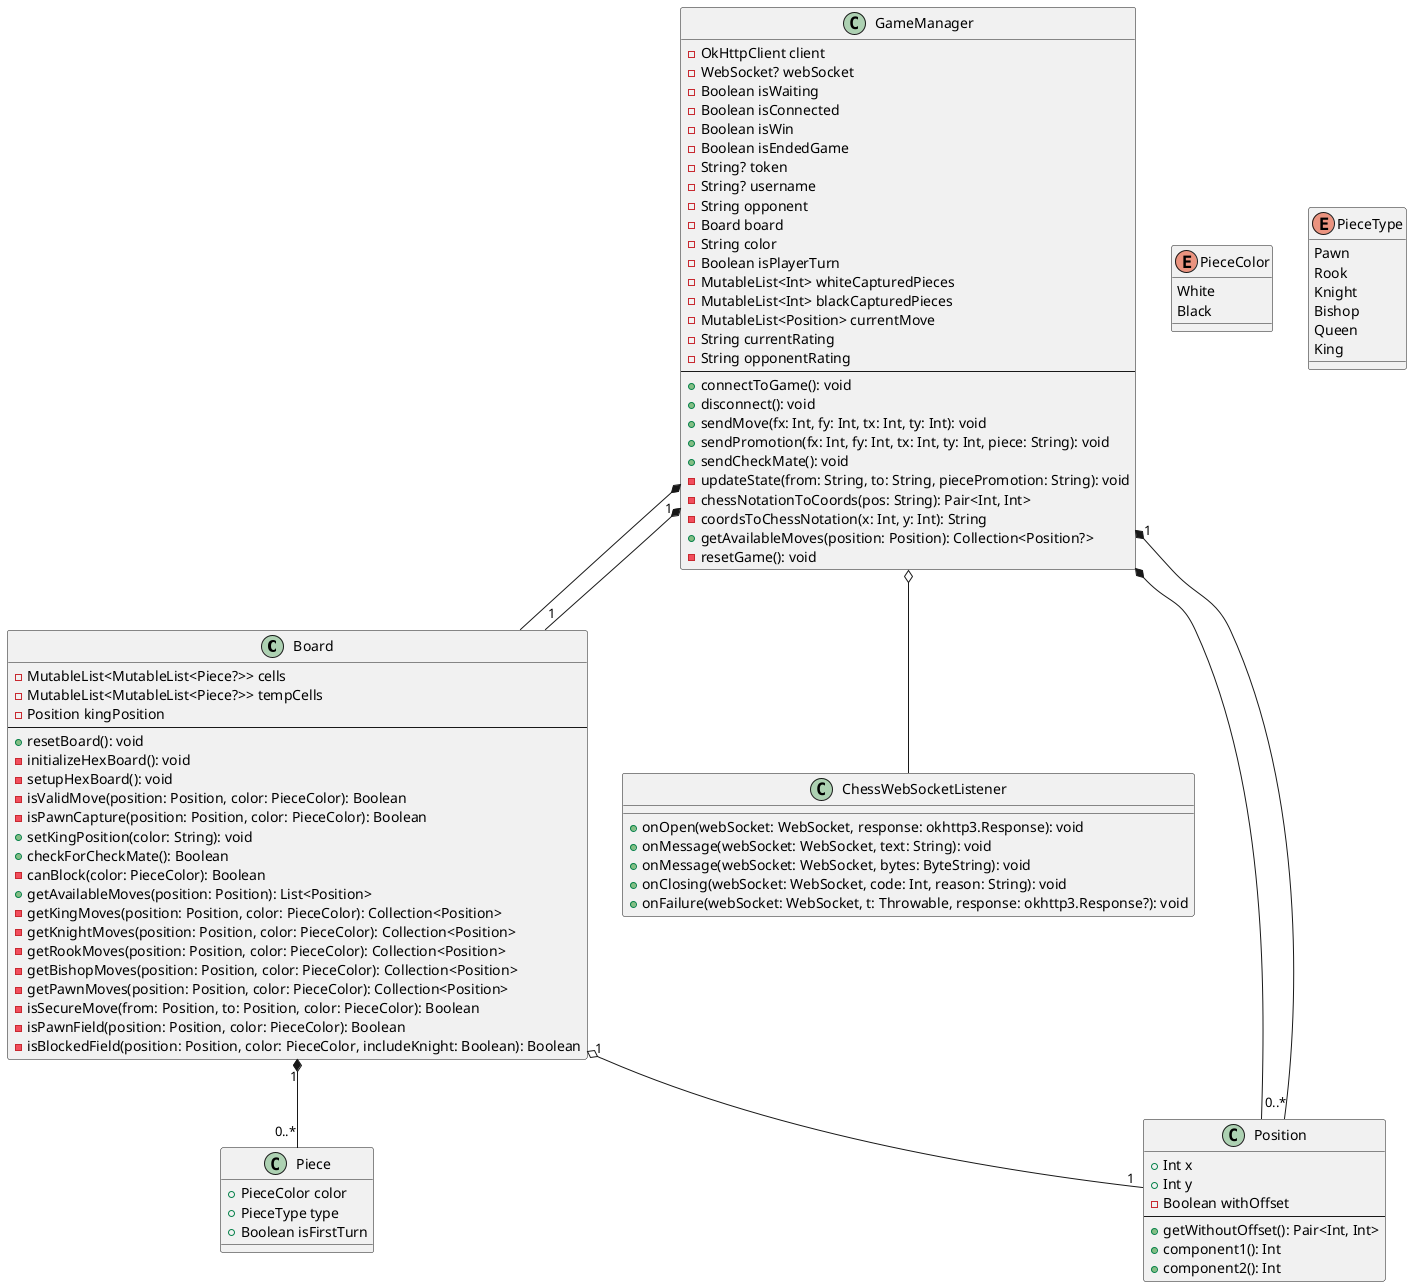 @startuml
class Board {
    - MutableList<MutableList<Piece?>> cells
    - MutableList<MutableList<Piece?>> tempCells
    - Position kingPosition
    --
    + resetBoard(): void
    - initializeHexBoard(): void
    - setupHexBoard(): void
    - isValidMove(position: Position, color: PieceColor): Boolean
    - isPawnCapture(position: Position, color: PieceColor): Boolean
    + setKingPosition(color: String): void
    + checkForCheckMate(): Boolean
    - canBlock(color: PieceColor): Boolean
    + getAvailableMoves(position: Position): List<Position>
    - getKingMoves(position: Position, color: PieceColor): Collection<Position>
    - getKnightMoves(position: Position, color: PieceColor): Collection<Position>
    - getRookMoves(position: Position, color: PieceColor): Collection<Position>
    - getBishopMoves(position: Position, color: PieceColor): Collection<Position>
    - getPawnMoves(position: Position, color: PieceColor): Collection<Position>
    - isSecureMove(from: Position, to: Position, color: PieceColor): Boolean
    - isPawnField(position: Position, color: PieceColor): Boolean
    - isBlockedField(position: Position, color: PieceColor, includeKnight: Boolean): Boolean
}

class GameManager {
    - OkHttpClient client
    - WebSocket? webSocket
    - Boolean isWaiting
    - Boolean isConnected
    - Boolean isWin
    - Boolean isEndedGame
    - String? token
    - String? username
    - String opponent
    - Board board
    - String color
    - Boolean isPlayerTurn
    - MutableList<Int> whiteCapturedPieces
    - MutableList<Int> blackCapturedPieces
    - MutableList<Position> currentMove
    - String currentRating
    - String opponentRating
    --
    + connectToGame(): void
    + disconnect(): void
    + sendMove(fx: Int, fy: Int, tx: Int, ty: Int): void
    + sendPromotion(fx: Int, fy: Int, tx: Int, ty: Int, piece: String): void
    + sendCheckMate(): void
    - updateState(from: String, to: String, piecePromotion: String): void
    - chessNotationToCoords(pos: String): Pair<Int, Int>
    - coordsToChessNotation(x: Int, y: Int): String
    + getAvailableMoves(position: Position): Collection<Position?>
    - resetGame(): void
}

class ChessWebSocketListener {
    + onOpen(webSocket: WebSocket, response: okhttp3.Response): void
    + onMessage(webSocket: WebSocket, text: String): void
    + onMessage(webSocket: WebSocket, bytes: ByteString): void
    + onClosing(webSocket: WebSocket, code: Int, reason: String): void
    + onFailure(webSocket: WebSocket, t: Throwable, response: okhttp3.Response?): void
}

GameManager *-- Board
GameManager *-- Position
GameManager o-- ChessWebSocketListener

class Piece {
    + PieceColor color
    + PieceType type
    + Boolean isFirstTurn
}

class Position {
    + Int x
    + Int y
    - Boolean withOffset
    --
    + getWithoutOffset(): Pair<Int, Int>
    + component1(): Int
    + component2(): Int
}

enum PieceColor {
    White
    Black
}

enum PieceType {
    Pawn
    Rook
    Knight
    Bishop
    Queen
    King
}

Board "1" *-- "0..*" Piece
Board "1" o-- "1" Position
GameManager "1" *-- "1" Board
GameManager "1" *-- "0..*" Position
@enduml
